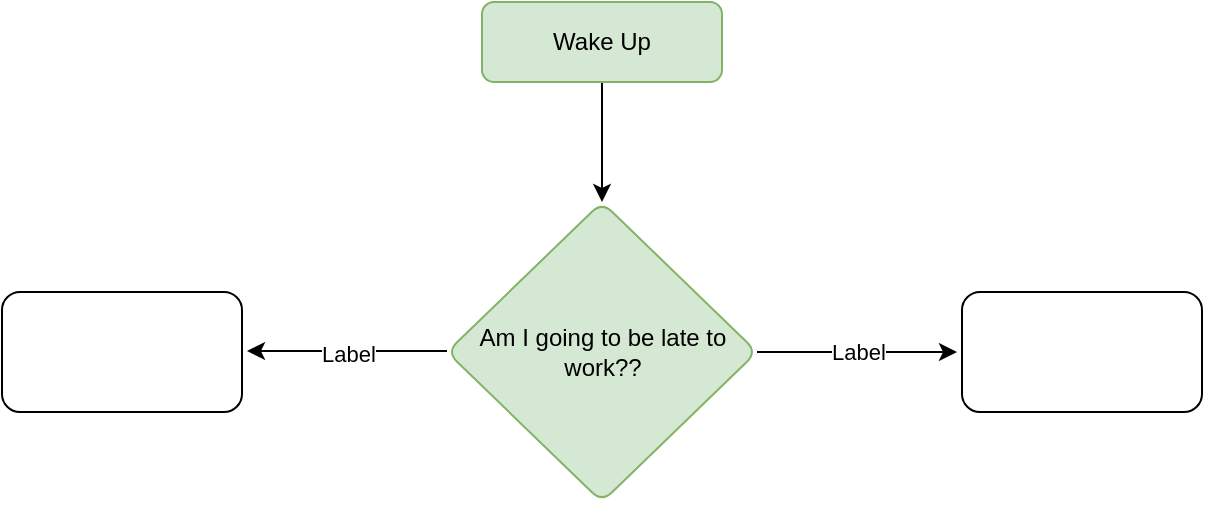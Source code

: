 <mxfile version="15.0.6" type="device"><diagram id="C5RBs43oDa-KdzZeNtuy" name="Page-1"><mxGraphModel dx="415" dy="219" grid="1" gridSize="10" guides="1" tooltips="1" connect="1" arrows="1" fold="1" page="1" pageScale="1" pageWidth="827" pageHeight="1169" math="0" shadow="0"><root><mxCell id="WIyWlLk6GJQsqaUBKTNV-0"/><mxCell id="WIyWlLk6GJQsqaUBKTNV-1" parent="WIyWlLk6GJQsqaUBKTNV-0"/><mxCell id="czSnr42vLjDcxOeIDX3D-12" value="" style="edgeStyle=orthogonalEdgeStyle;rounded=0;orthogonalLoop=1;jettySize=auto;html=1;" edge="1" parent="WIyWlLk6GJQsqaUBKTNV-1" source="WIyWlLk6GJQsqaUBKTNV-3" target="czSnr42vLjDcxOeIDX3D-11"><mxGeometry relative="1" as="geometry"/></mxCell><mxCell id="WIyWlLk6GJQsqaUBKTNV-3" value="Wake Up" style="rounded=1;whiteSpace=wrap;html=1;fontSize=12;glass=0;strokeWidth=1;shadow=0;fillColor=#d5e8d4;strokeColor=#82b366;" parent="WIyWlLk6GJQsqaUBKTNV-1" vertex="1"><mxGeometry x="340" y="60" width="120" height="40" as="geometry"/></mxCell><mxCell id="czSnr42vLjDcxOeIDX3D-11" value="Am I going to be late to work??" style="rhombus;whiteSpace=wrap;html=1;rounded=1;shadow=0;strokeColor=#82b366;strokeWidth=1;fillColor=#d5e8d4;glass=0;arcSize=14;" vertex="1" parent="WIyWlLk6GJQsqaUBKTNV-1"><mxGeometry x="322.5" y="160" width="155" height="150" as="geometry"/></mxCell><mxCell id="czSnr42vLjDcxOeIDX3D-20" value="" style="endArrow=classic;html=1;" edge="1" parent="WIyWlLk6GJQsqaUBKTNV-1" source="czSnr42vLjDcxOeIDX3D-11"><mxGeometry relative="1" as="geometry"><mxPoint x="477.5" y="235" as="sourcePoint"/><mxPoint x="577.5" y="235" as="targetPoint"/></mxGeometry></mxCell><mxCell id="czSnr42vLjDcxOeIDX3D-21" value="Label" style="edgeLabel;resizable=0;html=1;align=center;verticalAlign=middle;" connectable="0" vertex="1" parent="czSnr42vLjDcxOeIDX3D-20"><mxGeometry relative="1" as="geometry"/></mxCell><mxCell id="czSnr42vLjDcxOeIDX3D-22" value="" style="rounded=1;whiteSpace=wrap;html=1;" vertex="1" parent="WIyWlLk6GJQsqaUBKTNV-1"><mxGeometry x="580" y="205" width="120" height="60" as="geometry"/></mxCell><mxCell id="czSnr42vLjDcxOeIDX3D-23" value="" style="endArrow=classic;html=1;" edge="1" parent="WIyWlLk6GJQsqaUBKTNV-1"><mxGeometry relative="1" as="geometry"><mxPoint x="322.5" y="234.5" as="sourcePoint"/><mxPoint x="222.5" y="234.5" as="targetPoint"/></mxGeometry></mxCell><mxCell id="czSnr42vLjDcxOeIDX3D-24" value="Label" style="edgeLabel;resizable=0;html=1;align=center;verticalAlign=middle;rotation=0;labelBorderColor=none;" connectable="0" vertex="1" parent="czSnr42vLjDcxOeIDX3D-23"><mxGeometry relative="1" as="geometry"><mxPoint y="1" as="offset"/></mxGeometry></mxCell><mxCell id="czSnr42vLjDcxOeIDX3D-25" value="" style="rounded=1;whiteSpace=wrap;html=1;" vertex="1" parent="WIyWlLk6GJQsqaUBKTNV-1"><mxGeometry x="100" y="205" width="120" height="60" as="geometry"/></mxCell></root></mxGraphModel></diagram></mxfile>
